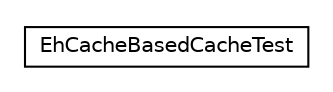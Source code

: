 #!/usr/local/bin/dot
#
# Class diagram 
# Generated by UMLGraph version R5_6_6-8-g8d7759 (http://www.umlgraph.org/)
#

digraph G {
	edge [fontname="Helvetica",fontsize=10,labelfontname="Helvetica",labelfontsize=10];
	node [fontname="Helvetica",fontsize=10,shape=plaintext];
	nodesep=0.25;
	ranksep=0.5;
	// org.dayatang.cache.ehcache.EhCacheBasedCacheTest
	c0 [label=<<table title="org.dayatang.cache.ehcache.EhCacheBasedCacheTest" border="0" cellborder="1" cellspacing="0" cellpadding="2" port="p" href="./EhCacheBasedCacheTest.html">
		<tr><td><table border="0" cellspacing="0" cellpadding="1">
<tr><td align="center" balign="center"> EhCacheBasedCacheTest </td></tr>
		</table></td></tr>
		</table>>, URL="./EhCacheBasedCacheTest.html", fontname="Helvetica", fontcolor="black", fontsize=10.0];
}

